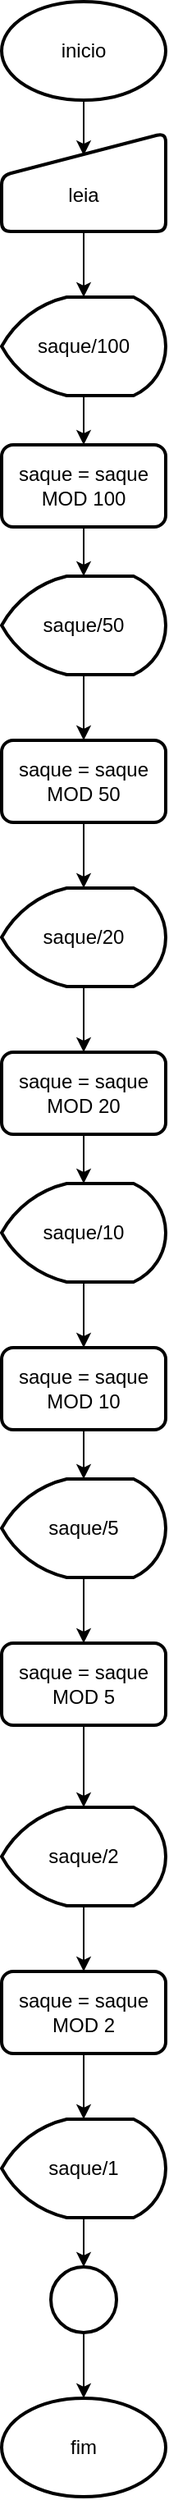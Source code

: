 <mxfile version="24.6.3" type="device">
  <diagram name="Página-1" id="oeW5EZ5inyWE1BfYLgd5">
    <mxGraphModel dx="1242" dy="577" grid="1" gridSize="10" guides="1" tooltips="1" connect="1" arrows="1" fold="1" page="1" pageScale="1" pageWidth="827" pageHeight="1169" math="0" shadow="0">
      <root>
        <mxCell id="0" />
        <mxCell id="1" parent="0" />
        <mxCell id="iT8rU-bSZ2E1efpX0zBj-6" value="" style="edgeStyle=orthogonalEdgeStyle;rounded=0;orthogonalLoop=1;jettySize=auto;html=1;entryX=0.5;entryY=0.227;entryDx=0;entryDy=0;entryPerimeter=0;" edge="1" parent="1" source="iT8rU-bSZ2E1efpX0zBj-1" target="iT8rU-bSZ2E1efpX0zBj-2">
          <mxGeometry relative="1" as="geometry" />
        </mxCell>
        <mxCell id="iT8rU-bSZ2E1efpX0zBj-1" value="inicio" style="strokeWidth=2;html=1;shape=mxgraph.flowchart.start_1;whiteSpace=wrap;" vertex="1" parent="1">
          <mxGeometry x="364" y="30" width="100" height="60" as="geometry" />
        </mxCell>
        <mxCell id="iT8rU-bSZ2E1efpX0zBj-7" value="" style="edgeStyle=orthogonalEdgeStyle;rounded=0;orthogonalLoop=1;jettySize=auto;html=1;" edge="1" parent="1" source="iT8rU-bSZ2E1efpX0zBj-2" target="iT8rU-bSZ2E1efpX0zBj-3">
          <mxGeometry relative="1" as="geometry" />
        </mxCell>
        <mxCell id="iT8rU-bSZ2E1efpX0zBj-2" value="&lt;div&gt;&lt;br&gt;&lt;/div&gt;&lt;div&gt;leia&lt;/div&gt;" style="html=1;strokeWidth=2;shape=manualInput;whiteSpace=wrap;rounded=1;size=26;arcSize=11;" vertex="1" parent="1">
          <mxGeometry x="364" y="110" width="100" height="60" as="geometry" />
        </mxCell>
        <mxCell id="iT8rU-bSZ2E1efpX0zBj-8" value="" style="edgeStyle=orthogonalEdgeStyle;rounded=0;orthogonalLoop=1;jettySize=auto;html=1;" edge="1" parent="1" source="iT8rU-bSZ2E1efpX0zBj-3" target="iT8rU-bSZ2E1efpX0zBj-4">
          <mxGeometry relative="1" as="geometry" />
        </mxCell>
        <mxCell id="iT8rU-bSZ2E1efpX0zBj-3" value="saque/100" style="strokeWidth=2;html=1;shape=mxgraph.flowchart.display;whiteSpace=wrap;" vertex="1" parent="1">
          <mxGeometry x="364" y="210" width="100" height="60" as="geometry" />
        </mxCell>
        <mxCell id="iT8rU-bSZ2E1efpX0zBj-27" value="" style="edgeStyle=orthogonalEdgeStyle;rounded=0;orthogonalLoop=1;jettySize=auto;html=1;" edge="1" parent="1" source="iT8rU-bSZ2E1efpX0zBj-4" target="iT8rU-bSZ2E1efpX0zBj-11">
          <mxGeometry relative="1" as="geometry" />
        </mxCell>
        <mxCell id="iT8rU-bSZ2E1efpX0zBj-4" value="saque = saque MOD 100" style="rounded=1;whiteSpace=wrap;html=1;absoluteArcSize=1;arcSize=14;strokeWidth=2;" vertex="1" parent="1">
          <mxGeometry x="364" y="300" width="100" height="50" as="geometry" />
        </mxCell>
        <mxCell id="iT8rU-bSZ2E1efpX0zBj-10" value="" style="edgeStyle=orthogonalEdgeStyle;rounded=0;orthogonalLoop=1;jettySize=auto;html=1;" edge="1" parent="1" source="iT8rU-bSZ2E1efpX0zBj-11" target="iT8rU-bSZ2E1efpX0zBj-12">
          <mxGeometry relative="1" as="geometry" />
        </mxCell>
        <mxCell id="iT8rU-bSZ2E1efpX0zBj-11" value="saque/50" style="strokeWidth=2;html=1;shape=mxgraph.flowchart.display;whiteSpace=wrap;" vertex="1" parent="1">
          <mxGeometry x="364" y="380" width="100" height="60" as="geometry" />
        </mxCell>
        <mxCell id="iT8rU-bSZ2E1efpX0zBj-32" value="" style="edgeStyle=orthogonalEdgeStyle;rounded=0;orthogonalLoop=1;jettySize=auto;html=1;" edge="1" parent="1" source="iT8rU-bSZ2E1efpX0zBj-12" target="iT8rU-bSZ2E1efpX0zBj-14">
          <mxGeometry relative="1" as="geometry" />
        </mxCell>
        <mxCell id="iT8rU-bSZ2E1efpX0zBj-12" value="saque = saque MOD 50" style="rounded=1;whiteSpace=wrap;html=1;absoluteArcSize=1;arcSize=14;strokeWidth=2;" vertex="1" parent="1">
          <mxGeometry x="364" y="480" width="100" height="50" as="geometry" />
        </mxCell>
        <mxCell id="iT8rU-bSZ2E1efpX0zBj-13" value="" style="edgeStyle=orthogonalEdgeStyle;rounded=0;orthogonalLoop=1;jettySize=auto;html=1;" edge="1" parent="1" source="iT8rU-bSZ2E1efpX0zBj-14" target="iT8rU-bSZ2E1efpX0zBj-15">
          <mxGeometry relative="1" as="geometry" />
        </mxCell>
        <mxCell id="iT8rU-bSZ2E1efpX0zBj-14" value="saque/20" style="strokeWidth=2;html=1;shape=mxgraph.flowchart.display;whiteSpace=wrap;" vertex="1" parent="1">
          <mxGeometry x="364" y="570" width="100" height="60" as="geometry" />
        </mxCell>
        <mxCell id="iT8rU-bSZ2E1efpX0zBj-33" value="" style="edgeStyle=orthogonalEdgeStyle;rounded=0;orthogonalLoop=1;jettySize=auto;html=1;" edge="1" parent="1" source="iT8rU-bSZ2E1efpX0zBj-15" target="iT8rU-bSZ2E1efpX0zBj-17">
          <mxGeometry relative="1" as="geometry" />
        </mxCell>
        <mxCell id="iT8rU-bSZ2E1efpX0zBj-15" value="saque = saque MOD 20" style="rounded=1;whiteSpace=wrap;html=1;absoluteArcSize=1;arcSize=14;strokeWidth=2;" vertex="1" parent="1">
          <mxGeometry x="364" y="670" width="100" height="50" as="geometry" />
        </mxCell>
        <mxCell id="iT8rU-bSZ2E1efpX0zBj-16" value="" style="edgeStyle=orthogonalEdgeStyle;rounded=0;orthogonalLoop=1;jettySize=auto;html=1;" edge="1" parent="1" source="iT8rU-bSZ2E1efpX0zBj-17" target="iT8rU-bSZ2E1efpX0zBj-18">
          <mxGeometry relative="1" as="geometry" />
        </mxCell>
        <mxCell id="iT8rU-bSZ2E1efpX0zBj-17" value="saque/10" style="strokeWidth=2;html=1;shape=mxgraph.flowchart.display;whiteSpace=wrap;" vertex="1" parent="1">
          <mxGeometry x="364" y="750" width="100" height="60" as="geometry" />
        </mxCell>
        <mxCell id="iT8rU-bSZ2E1efpX0zBj-25" value="" style="edgeStyle=orthogonalEdgeStyle;rounded=0;orthogonalLoop=1;jettySize=auto;html=1;" edge="1" parent="1" source="iT8rU-bSZ2E1efpX0zBj-18" target="iT8rU-bSZ2E1efpX0zBj-20">
          <mxGeometry relative="1" as="geometry" />
        </mxCell>
        <mxCell id="iT8rU-bSZ2E1efpX0zBj-18" value="saque = saque MOD 10" style="rounded=1;whiteSpace=wrap;html=1;absoluteArcSize=1;arcSize=14;strokeWidth=2;" vertex="1" parent="1">
          <mxGeometry x="364" y="850" width="100" height="50" as="geometry" />
        </mxCell>
        <mxCell id="iT8rU-bSZ2E1efpX0zBj-19" value="" style="edgeStyle=orthogonalEdgeStyle;rounded=0;orthogonalLoop=1;jettySize=auto;html=1;" edge="1" parent="1" source="iT8rU-bSZ2E1efpX0zBj-20" target="iT8rU-bSZ2E1efpX0zBj-21">
          <mxGeometry relative="1" as="geometry" />
        </mxCell>
        <mxCell id="iT8rU-bSZ2E1efpX0zBj-20" value="saque/5" style="strokeWidth=2;html=1;shape=mxgraph.flowchart.display;whiteSpace=wrap;" vertex="1" parent="1">
          <mxGeometry x="364" y="930" width="100" height="60" as="geometry" />
        </mxCell>
        <mxCell id="iT8rU-bSZ2E1efpX0zBj-26" value="" style="edgeStyle=orthogonalEdgeStyle;rounded=0;orthogonalLoop=1;jettySize=auto;html=1;" edge="1" parent="1" source="iT8rU-bSZ2E1efpX0zBj-21" target="iT8rU-bSZ2E1efpX0zBj-23">
          <mxGeometry relative="1" as="geometry" />
        </mxCell>
        <mxCell id="iT8rU-bSZ2E1efpX0zBj-21" value="saque = saque MOD 5" style="rounded=1;whiteSpace=wrap;html=1;absoluteArcSize=1;arcSize=14;strokeWidth=2;" vertex="1" parent="1">
          <mxGeometry x="364" y="1030" width="100" height="50" as="geometry" />
        </mxCell>
        <mxCell id="iT8rU-bSZ2E1efpX0zBj-22" value="" style="edgeStyle=orthogonalEdgeStyle;rounded=0;orthogonalLoop=1;jettySize=auto;html=1;" edge="1" parent="1" source="iT8rU-bSZ2E1efpX0zBj-23" target="iT8rU-bSZ2E1efpX0zBj-24">
          <mxGeometry relative="1" as="geometry" />
        </mxCell>
        <mxCell id="iT8rU-bSZ2E1efpX0zBj-23" value="saque/2" style="strokeWidth=2;html=1;shape=mxgraph.flowchart.display;whiteSpace=wrap;" vertex="1" parent="1">
          <mxGeometry x="364" y="1130" width="100" height="60" as="geometry" />
        </mxCell>
        <mxCell id="iT8rU-bSZ2E1efpX0zBj-29" value="" style="edgeStyle=orthogonalEdgeStyle;rounded=0;orthogonalLoop=1;jettySize=auto;html=1;" edge="1" parent="1" source="iT8rU-bSZ2E1efpX0zBj-24" target="iT8rU-bSZ2E1efpX0zBj-28">
          <mxGeometry relative="1" as="geometry" />
        </mxCell>
        <mxCell id="iT8rU-bSZ2E1efpX0zBj-24" value="saque = saque MOD 2" style="rounded=1;whiteSpace=wrap;html=1;absoluteArcSize=1;arcSize=14;strokeWidth=2;" vertex="1" parent="1">
          <mxGeometry x="364" y="1230" width="100" height="50" as="geometry" />
        </mxCell>
        <mxCell id="iT8rU-bSZ2E1efpX0zBj-31" value="" style="edgeStyle=orthogonalEdgeStyle;rounded=0;orthogonalLoop=1;jettySize=auto;html=1;" edge="1" parent="1" source="iT8rU-bSZ2E1efpX0zBj-28" target="iT8rU-bSZ2E1efpX0zBj-30">
          <mxGeometry relative="1" as="geometry" />
        </mxCell>
        <mxCell id="iT8rU-bSZ2E1efpX0zBj-28" value="saque/1" style="strokeWidth=2;html=1;shape=mxgraph.flowchart.display;whiteSpace=wrap;" vertex="1" parent="1">
          <mxGeometry x="364" y="1320" width="100" height="60" as="geometry" />
        </mxCell>
        <mxCell id="iT8rU-bSZ2E1efpX0zBj-35" value="" style="edgeStyle=orthogonalEdgeStyle;rounded=0;orthogonalLoop=1;jettySize=auto;html=1;" edge="1" parent="1" source="iT8rU-bSZ2E1efpX0zBj-30" target="iT8rU-bSZ2E1efpX0zBj-34">
          <mxGeometry relative="1" as="geometry" />
        </mxCell>
        <mxCell id="iT8rU-bSZ2E1efpX0zBj-30" value="" style="strokeWidth=2;html=1;shape=mxgraph.flowchart.start_2;whiteSpace=wrap;" vertex="1" parent="1">
          <mxGeometry x="394" y="1410" width="40" height="40" as="geometry" />
        </mxCell>
        <mxCell id="iT8rU-bSZ2E1efpX0zBj-34" value="fim" style="strokeWidth=2;html=1;shape=mxgraph.flowchart.start_1;whiteSpace=wrap;" vertex="1" parent="1">
          <mxGeometry x="364" y="1490" width="100" height="60" as="geometry" />
        </mxCell>
      </root>
    </mxGraphModel>
  </diagram>
</mxfile>
